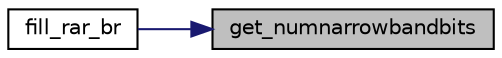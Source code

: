 digraph "get_numnarrowbandbits"
{
 // LATEX_PDF_SIZE
  edge [fontname="Helvetica",fontsize="10",labelfontname="Helvetica",labelfontsize="10"];
  node [fontname="Helvetica",fontsize="10",shape=record];
  rankdir="RL";
  Node1 [label="get_numnarrowbandbits",height=0.2,width=0.4,color="black", fillcolor="grey75", style="filled", fontcolor="black",tooltip=" "];
  Node1 -> Node2 [dir="back",color="midnightblue",fontsize="10",style="solid",fontname="Helvetica"];
  Node2 [label="fill_rar_br",height=0.2,width=0.4,color="black", fillcolor="white", style="filled",URL="$group____mac.html#ga09ce4a334273fc949b83285f2e4be072",tooltip=" "];
}
